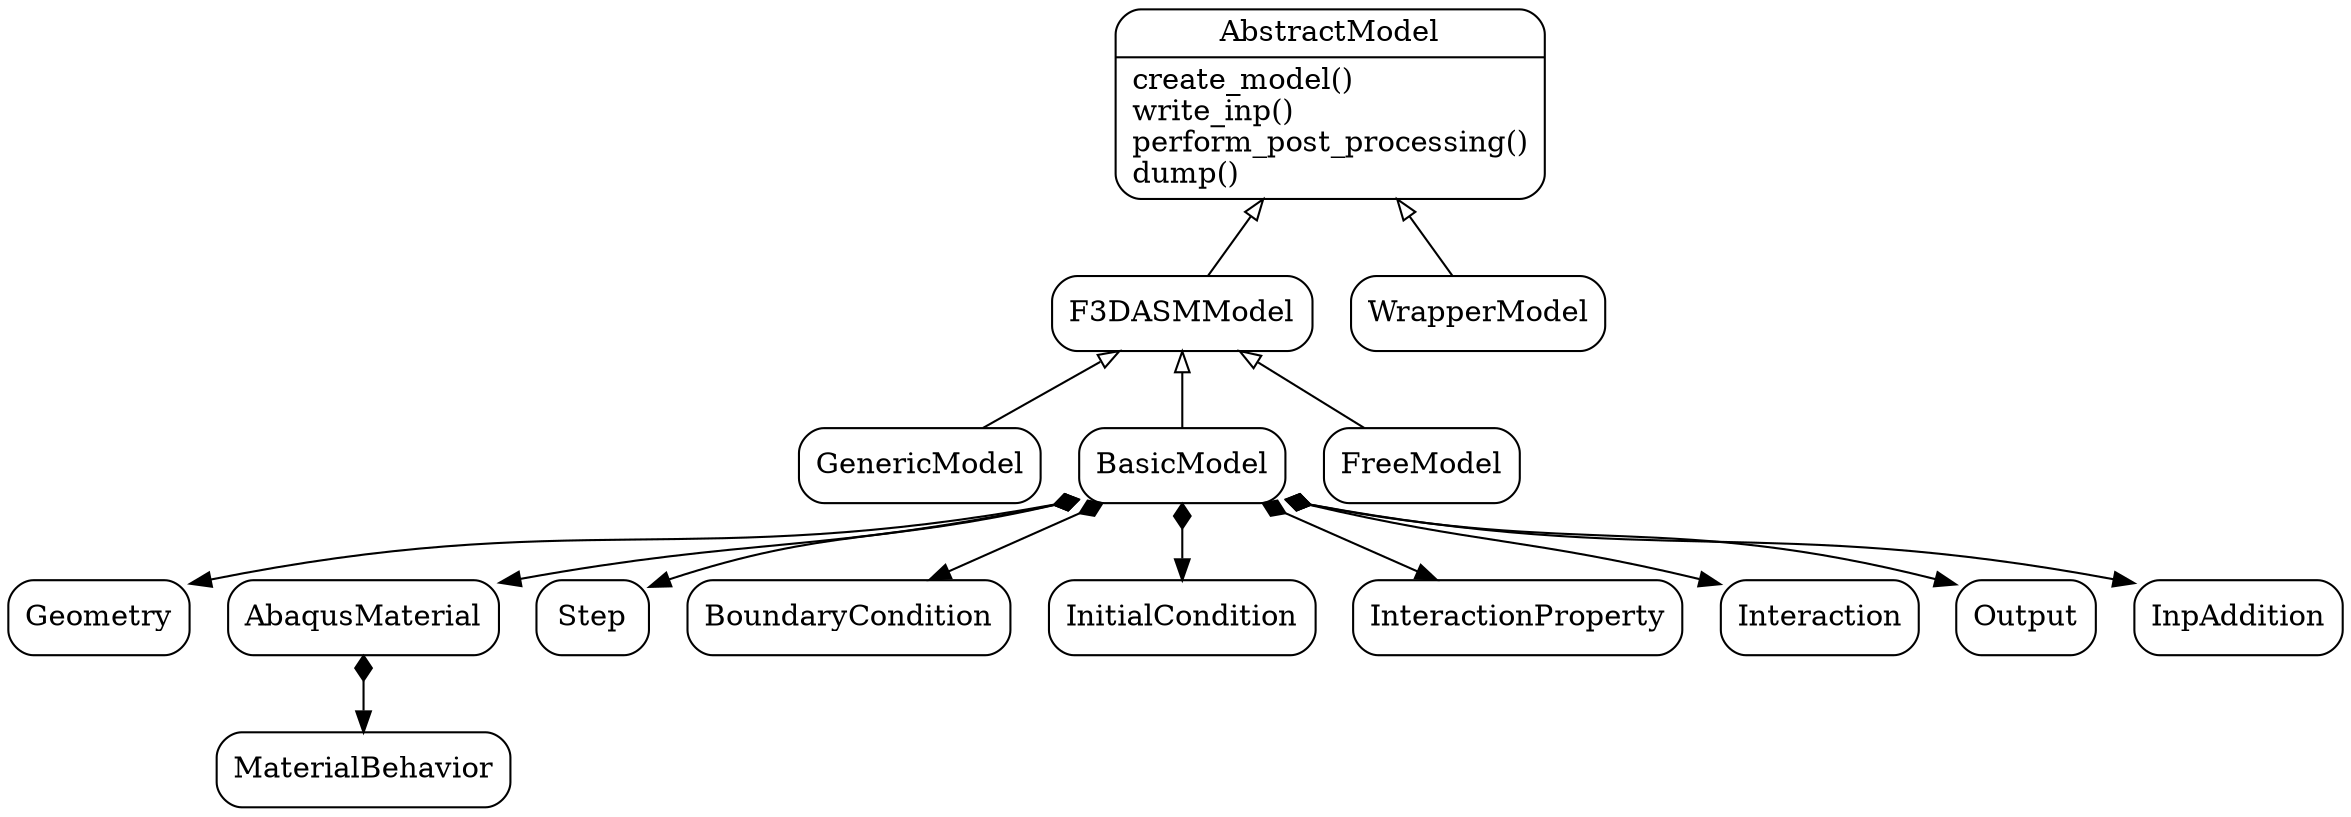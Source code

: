     digraph Model {

        node[shape=record, style=rounded]
        AbstractModel[label = "{AbstractModel|create_model()\lwrite_inp()\lperform_post_processing()\ldump()\l}"]
        F3DASMModel[label = "{F3DASMModel}"]
        GenericModel[label = "{GenericModel}"]
        BasicModel[label = "{BasicModel}"]
        FreeModel[label = "{FreeModel}"]
        WrapperModel[label = "{WrapperModel}"]
        Geometry[label = "{Geometry}"]
        AbaqusMaterial[label = "{AbaqusMaterial}"]
        MaterialBehavior[label = "{MaterialBehavior}"]
        Step[label = "{Step}"]
        BoundaryCondition[label = "{BoundaryCondition}"]
        InitialCondition[label = "{InitialCondition}"]  // TODO: implement
        InteractionProperty[label = "{InteractionProperty}"]  // TODO: implement properly
        Interaction[label = "{Interaction}"]
        Output[label = "{Output}"]
        InpAddition[label = "{InpAddition}"]

        // generalizations
        edge[dir=back, arrowtail=empty, style=normal]
        AbstractModel->F3DASMModel
        AbstractModel->WrapperModel
        F3DASMModel->GenericModel
        F3DASMModel->BasicModel
        F3DASMModel->FreeModel

        // compositions
        edge[dir=both, arrowtail=diamond, arrowhead=normal, style=normal]
        BasicModel->Geometry
        BasicModel->AbaqusMaterial
        AbaqusMaterial->MaterialBehavior
        BasicModel->Step
        BasicModel->BoundaryCondition
        BasicModel->InitialCondition
        BasicModel->InteractionProperty
        BasicModel->Interaction
        BasicModel->Output
        BasicModel->InpAddition


    }
